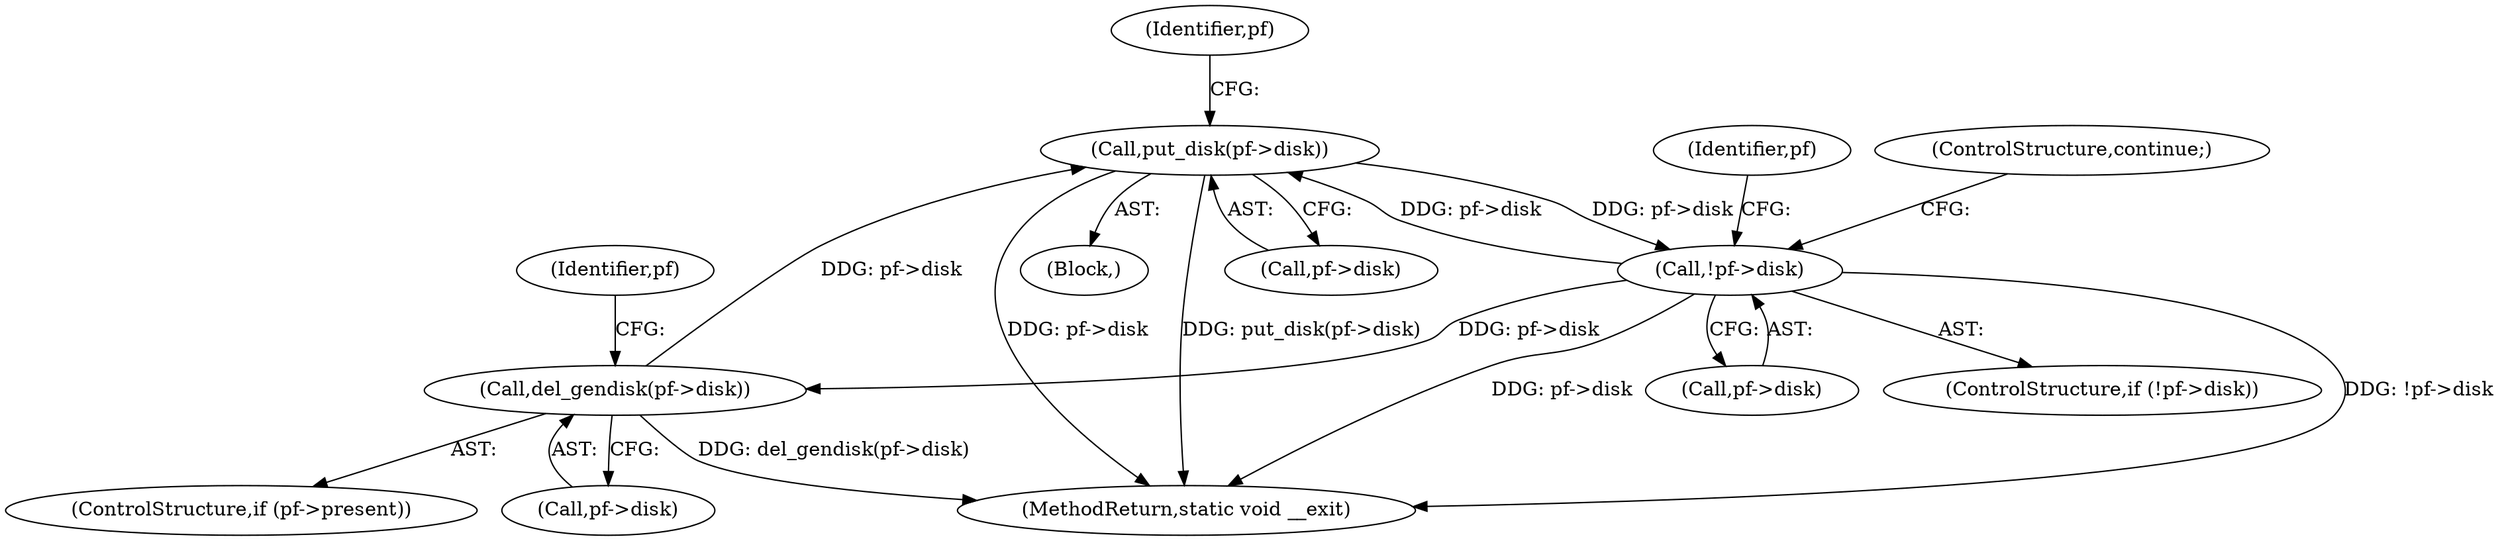 digraph "0_linux_58ccd2d31e502c37e108b285bf3d343eb00c235b_0@pointer" {
"1000150" [label="(Call,put_disk(pf->disk))"];
"1000126" [label="(Call,!pf->disk)"];
"1000150" [label="(Call,put_disk(pf->disk))"];
"1000135" [label="(Call,del_gendisk(pf->disk))"];
"1000124" [label="(Block,)"];
"1000133" [label="(Identifier,pf)"];
"1000126" [label="(Call,!pf->disk)"];
"1000131" [label="(ControlStructure,if (pf->present))"];
"1000125" [label="(ControlStructure,if (!pf->disk))"];
"1000162" [label="(MethodReturn,static void __exit)"];
"1000127" [label="(Call,pf->disk)"];
"1000150" [label="(Call,put_disk(pf->disk))"];
"1000156" [label="(Identifier,pf)"];
"1000142" [label="(Identifier,pf)"];
"1000151" [label="(Call,pf->disk)"];
"1000136" [label="(Call,pf->disk)"];
"1000135" [label="(Call,del_gendisk(pf->disk))"];
"1000130" [label="(ControlStructure,continue;)"];
"1000150" -> "1000124"  [label="AST: "];
"1000150" -> "1000151"  [label="CFG: "];
"1000151" -> "1000150"  [label="AST: "];
"1000156" -> "1000150"  [label="CFG: "];
"1000150" -> "1000162"  [label="DDG: put_disk(pf->disk)"];
"1000150" -> "1000162"  [label="DDG: pf->disk"];
"1000150" -> "1000126"  [label="DDG: pf->disk"];
"1000126" -> "1000150"  [label="DDG: pf->disk"];
"1000135" -> "1000150"  [label="DDG: pf->disk"];
"1000126" -> "1000125"  [label="AST: "];
"1000126" -> "1000127"  [label="CFG: "];
"1000127" -> "1000126"  [label="AST: "];
"1000130" -> "1000126"  [label="CFG: "];
"1000133" -> "1000126"  [label="CFG: "];
"1000126" -> "1000162"  [label="DDG: !pf->disk"];
"1000126" -> "1000162"  [label="DDG: pf->disk"];
"1000126" -> "1000135"  [label="DDG: pf->disk"];
"1000135" -> "1000131"  [label="AST: "];
"1000135" -> "1000136"  [label="CFG: "];
"1000136" -> "1000135"  [label="AST: "];
"1000142" -> "1000135"  [label="CFG: "];
"1000135" -> "1000162"  [label="DDG: del_gendisk(pf->disk)"];
}
